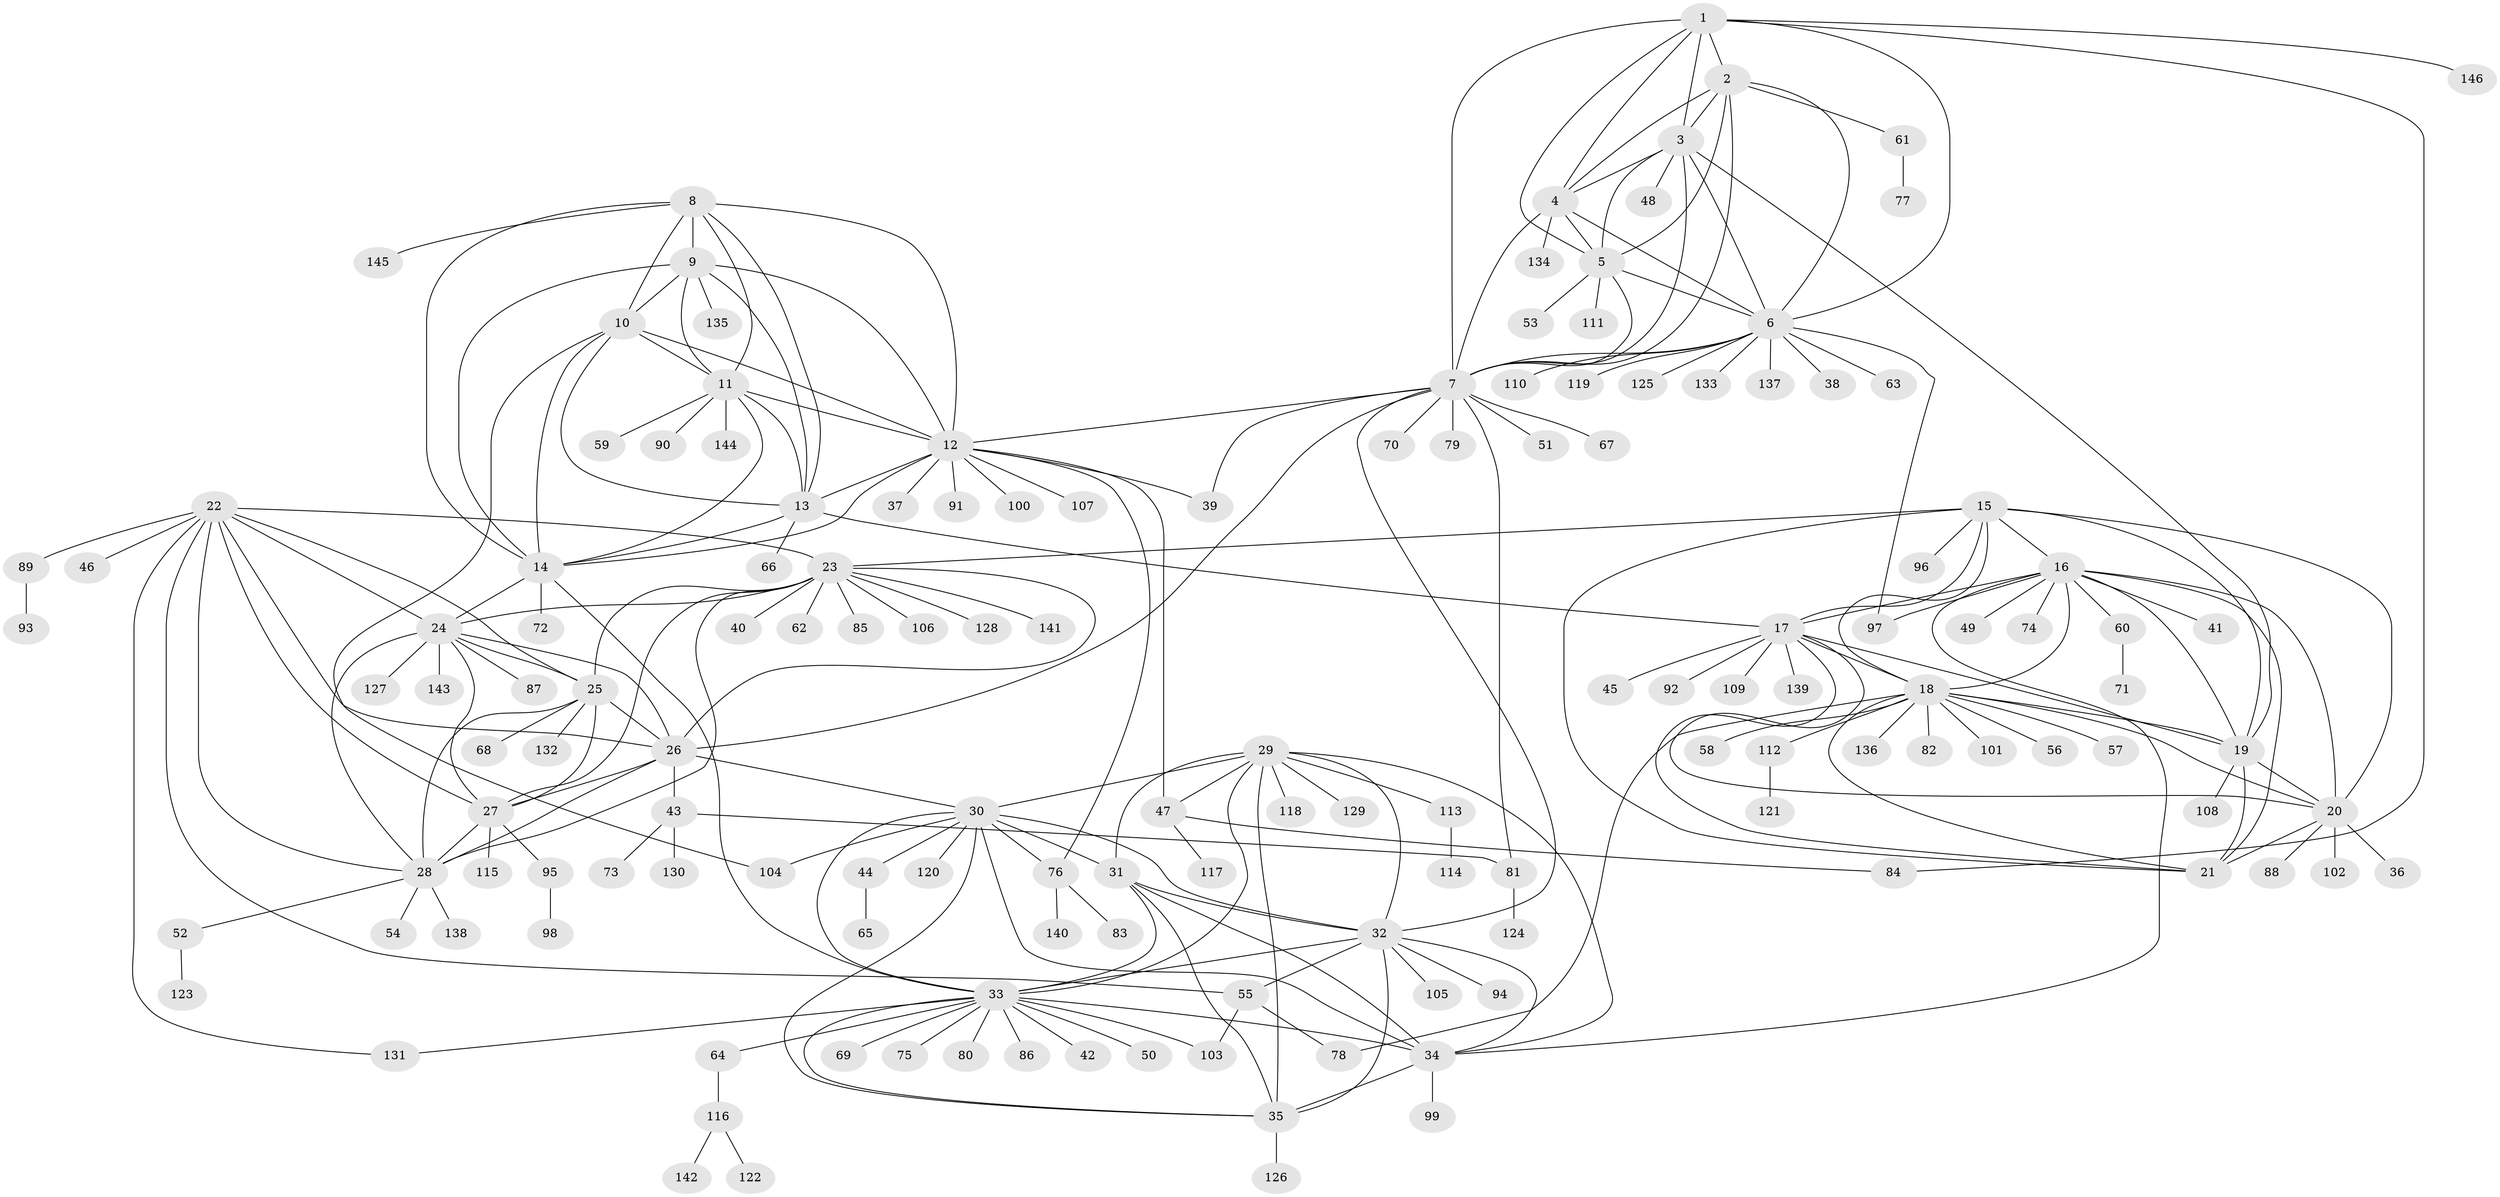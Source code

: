 // Generated by graph-tools (version 1.1) at 2025/11/02/27/25 16:11:37]
// undirected, 146 vertices, 237 edges
graph export_dot {
graph [start="1"]
  node [color=gray90,style=filled];
  1;
  2;
  3;
  4;
  5;
  6;
  7;
  8;
  9;
  10;
  11;
  12;
  13;
  14;
  15;
  16;
  17;
  18;
  19;
  20;
  21;
  22;
  23;
  24;
  25;
  26;
  27;
  28;
  29;
  30;
  31;
  32;
  33;
  34;
  35;
  36;
  37;
  38;
  39;
  40;
  41;
  42;
  43;
  44;
  45;
  46;
  47;
  48;
  49;
  50;
  51;
  52;
  53;
  54;
  55;
  56;
  57;
  58;
  59;
  60;
  61;
  62;
  63;
  64;
  65;
  66;
  67;
  68;
  69;
  70;
  71;
  72;
  73;
  74;
  75;
  76;
  77;
  78;
  79;
  80;
  81;
  82;
  83;
  84;
  85;
  86;
  87;
  88;
  89;
  90;
  91;
  92;
  93;
  94;
  95;
  96;
  97;
  98;
  99;
  100;
  101;
  102;
  103;
  104;
  105;
  106;
  107;
  108;
  109;
  110;
  111;
  112;
  113;
  114;
  115;
  116;
  117;
  118;
  119;
  120;
  121;
  122;
  123;
  124;
  125;
  126;
  127;
  128;
  129;
  130;
  131;
  132;
  133;
  134;
  135;
  136;
  137;
  138;
  139;
  140;
  141;
  142;
  143;
  144;
  145;
  146;
  1 -- 2;
  1 -- 3;
  1 -- 4;
  1 -- 5;
  1 -- 6;
  1 -- 7;
  1 -- 84;
  1 -- 146;
  2 -- 3;
  2 -- 4;
  2 -- 5;
  2 -- 6;
  2 -- 7;
  2 -- 61;
  3 -- 4;
  3 -- 5;
  3 -- 6;
  3 -- 7;
  3 -- 19;
  3 -- 48;
  4 -- 5;
  4 -- 6;
  4 -- 7;
  4 -- 134;
  5 -- 6;
  5 -- 7;
  5 -- 53;
  5 -- 111;
  6 -- 7;
  6 -- 38;
  6 -- 63;
  6 -- 97;
  6 -- 110;
  6 -- 119;
  6 -- 125;
  6 -- 133;
  6 -- 137;
  7 -- 12;
  7 -- 26;
  7 -- 32;
  7 -- 39;
  7 -- 51;
  7 -- 67;
  7 -- 70;
  7 -- 79;
  7 -- 81;
  8 -- 9;
  8 -- 10;
  8 -- 11;
  8 -- 12;
  8 -- 13;
  8 -- 14;
  8 -- 145;
  9 -- 10;
  9 -- 11;
  9 -- 12;
  9 -- 13;
  9 -- 14;
  9 -- 135;
  10 -- 11;
  10 -- 12;
  10 -- 13;
  10 -- 14;
  10 -- 104;
  11 -- 12;
  11 -- 13;
  11 -- 14;
  11 -- 59;
  11 -- 90;
  11 -- 144;
  12 -- 13;
  12 -- 14;
  12 -- 37;
  12 -- 39;
  12 -- 47;
  12 -- 76;
  12 -- 91;
  12 -- 100;
  12 -- 107;
  13 -- 14;
  13 -- 17;
  13 -- 66;
  14 -- 24;
  14 -- 33;
  14 -- 72;
  15 -- 16;
  15 -- 17;
  15 -- 18;
  15 -- 19;
  15 -- 20;
  15 -- 21;
  15 -- 23;
  15 -- 96;
  16 -- 17;
  16 -- 18;
  16 -- 19;
  16 -- 20;
  16 -- 21;
  16 -- 34;
  16 -- 41;
  16 -- 49;
  16 -- 60;
  16 -- 74;
  16 -- 97;
  17 -- 18;
  17 -- 19;
  17 -- 20;
  17 -- 21;
  17 -- 45;
  17 -- 92;
  17 -- 109;
  17 -- 139;
  18 -- 19;
  18 -- 20;
  18 -- 21;
  18 -- 56;
  18 -- 57;
  18 -- 58;
  18 -- 78;
  18 -- 82;
  18 -- 101;
  18 -- 112;
  18 -- 136;
  19 -- 20;
  19 -- 21;
  19 -- 108;
  20 -- 21;
  20 -- 36;
  20 -- 88;
  20 -- 102;
  22 -- 23;
  22 -- 24;
  22 -- 25;
  22 -- 26;
  22 -- 27;
  22 -- 28;
  22 -- 46;
  22 -- 55;
  22 -- 89;
  22 -- 131;
  23 -- 24;
  23 -- 25;
  23 -- 26;
  23 -- 27;
  23 -- 28;
  23 -- 40;
  23 -- 62;
  23 -- 85;
  23 -- 106;
  23 -- 128;
  23 -- 141;
  24 -- 25;
  24 -- 26;
  24 -- 27;
  24 -- 28;
  24 -- 87;
  24 -- 127;
  24 -- 143;
  25 -- 26;
  25 -- 27;
  25 -- 28;
  25 -- 68;
  25 -- 132;
  26 -- 27;
  26 -- 28;
  26 -- 30;
  26 -- 43;
  27 -- 28;
  27 -- 95;
  27 -- 115;
  28 -- 52;
  28 -- 54;
  28 -- 138;
  29 -- 30;
  29 -- 31;
  29 -- 32;
  29 -- 33;
  29 -- 34;
  29 -- 35;
  29 -- 47;
  29 -- 113;
  29 -- 118;
  29 -- 129;
  30 -- 31;
  30 -- 32;
  30 -- 33;
  30 -- 34;
  30 -- 35;
  30 -- 44;
  30 -- 76;
  30 -- 104;
  30 -- 120;
  31 -- 32;
  31 -- 33;
  31 -- 34;
  31 -- 35;
  32 -- 33;
  32 -- 34;
  32 -- 35;
  32 -- 55;
  32 -- 94;
  32 -- 105;
  33 -- 34;
  33 -- 35;
  33 -- 42;
  33 -- 50;
  33 -- 64;
  33 -- 69;
  33 -- 75;
  33 -- 80;
  33 -- 86;
  33 -- 103;
  33 -- 131;
  34 -- 35;
  34 -- 99;
  35 -- 126;
  43 -- 73;
  43 -- 81;
  43 -- 130;
  44 -- 65;
  47 -- 84;
  47 -- 117;
  52 -- 123;
  55 -- 78;
  55 -- 103;
  60 -- 71;
  61 -- 77;
  64 -- 116;
  76 -- 83;
  76 -- 140;
  81 -- 124;
  89 -- 93;
  95 -- 98;
  112 -- 121;
  113 -- 114;
  116 -- 122;
  116 -- 142;
}
